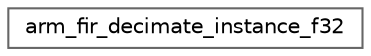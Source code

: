 digraph "Graphical Class Hierarchy"
{
 // LATEX_PDF_SIZE
  bgcolor="transparent";
  edge [fontname=Helvetica,fontsize=10,labelfontname=Helvetica,labelfontsize=10];
  node [fontname=Helvetica,fontsize=10,shape=box,height=0.2,width=0.4];
  rankdir="LR";
  Node0 [id="Node000000",label="arm_fir_decimate_instance_f32",height=0.2,width=0.4,color="grey40", fillcolor="white", style="filled",URL="$structarm__fir__decimate__instance__f32.html",tooltip="Instance structure for the floating-point FIR decimator."];
}
